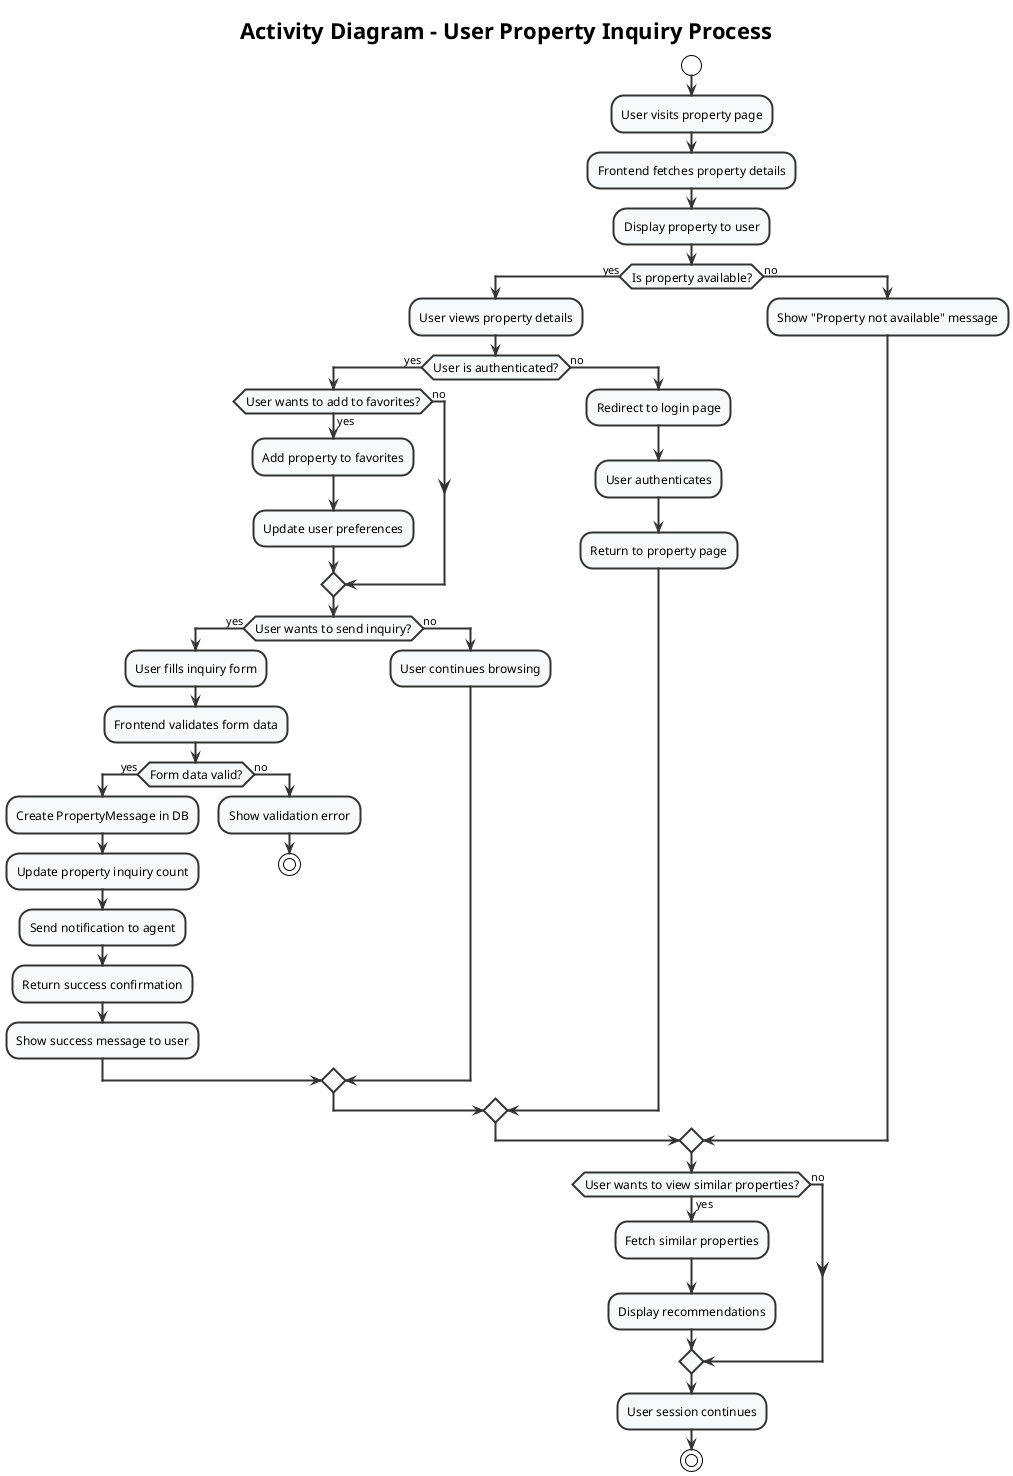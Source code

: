@startuml Property_Inquiry_Activity_Diagram

!theme plain
skinparam backgroundColor white
skinparam activityFontSize 12
skinparam activityBorderThickness 2
skinparam activityBorderColor #333333
skinparam activityBackgroundColor #f8f9fa
skinparam diamondFontSize 11
skinparam diamondBorderThickness 2
skinparam diamondBorderColor #007bff
skinparam diamondBackgroundColor #e3f2fd
skinparam arrowThickness 2
skinparam arrowColor #333333
skinparam startEndColor #28a745
skinparam startEndFontColor white

title Activity Diagram - User Property Inquiry Process

start

:User visits property page;

:Frontend fetches property details;

:Display property to user;

if (Is property available?) then (yes)
  :User views property details;
  
  if (User is authenticated?) then (yes)
    if (User wants to add to favorites?) then (yes)
      :Add property to favorites;
      :Update user preferences;
    else (no)
    endif
    
    if (User wants to send inquiry?) then (yes)
      :User fills inquiry form;
      :Frontend validates form data;
      
      if (Form data valid?) then (yes)
        :Create PropertyMessage in DB;
        :Update property inquiry count;
        :Send notification to agent;
        :Return success confirmation;
        :Show success message to user;
      else (no)
        :Show validation error;
        stop
      endif
    else (no)
      :User continues browsing;
    endif
  else (no)
    :Redirect to login page;
    :User authenticates;
    :Return to property page;
  endif
else (no)
  :Show "Property not available" message;
endif

if (User wants to view similar properties?) then (yes)
  :Fetch similar properties;
  :Display recommendations;
else (no)
endif

:User session continues;

stop

@enduml
